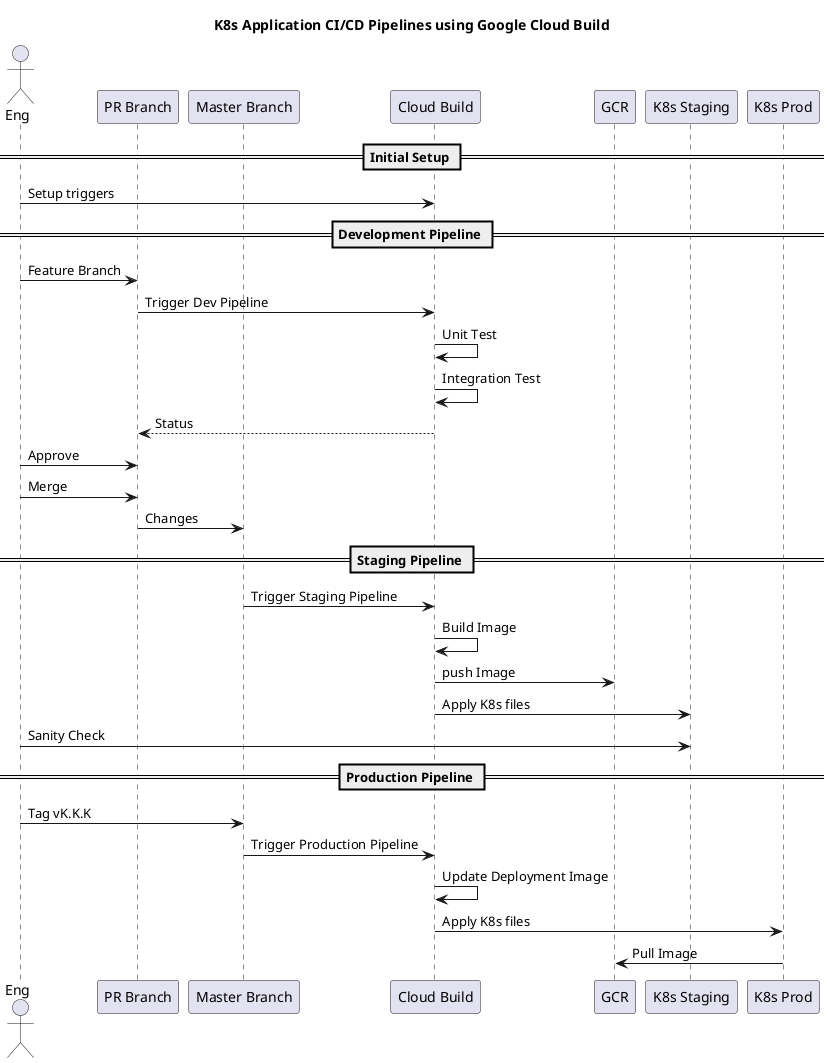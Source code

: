 @startuml

title K8s Application CI/CD Pipelines using Google Cloud Build

actor "Eng" as eng
participant "PR Branch" as pr
participant "Master Branch" as master
participant "Cloud Build" as gcb
participant "GCR" as gcr
participant "K8s Staging" as staging
participant "K8s Prod" as prod

== Initial Setup ==

eng -> gcb: Setup triggers

== Development Pipeline ==

eng -> pr: Feature Branch
pr -> gcb: Trigger Dev Pipeline
gcb -> gcb: Unit Test
gcb -> gcb: Integration Test
gcb --> pr: Status

eng -> pr: Approve
eng -> pr: Merge
pr -> master: Changes

== Staging Pipeline ==

master -> gcb: Trigger Staging Pipeline
gcb -> gcb: Build Image
gcb -> gcr: push Image
gcb -> staging: Apply K8s files

eng -> staging: Sanity Check

== Production Pipeline ==

eng -> master: Tag vK.K.K
master -> gcb: Trigger Production Pipeline
gcb -> gcb: Update Deployment Image
gcb -> prod: Apply K8s files
prod -> gcr: Pull Image

@enduml